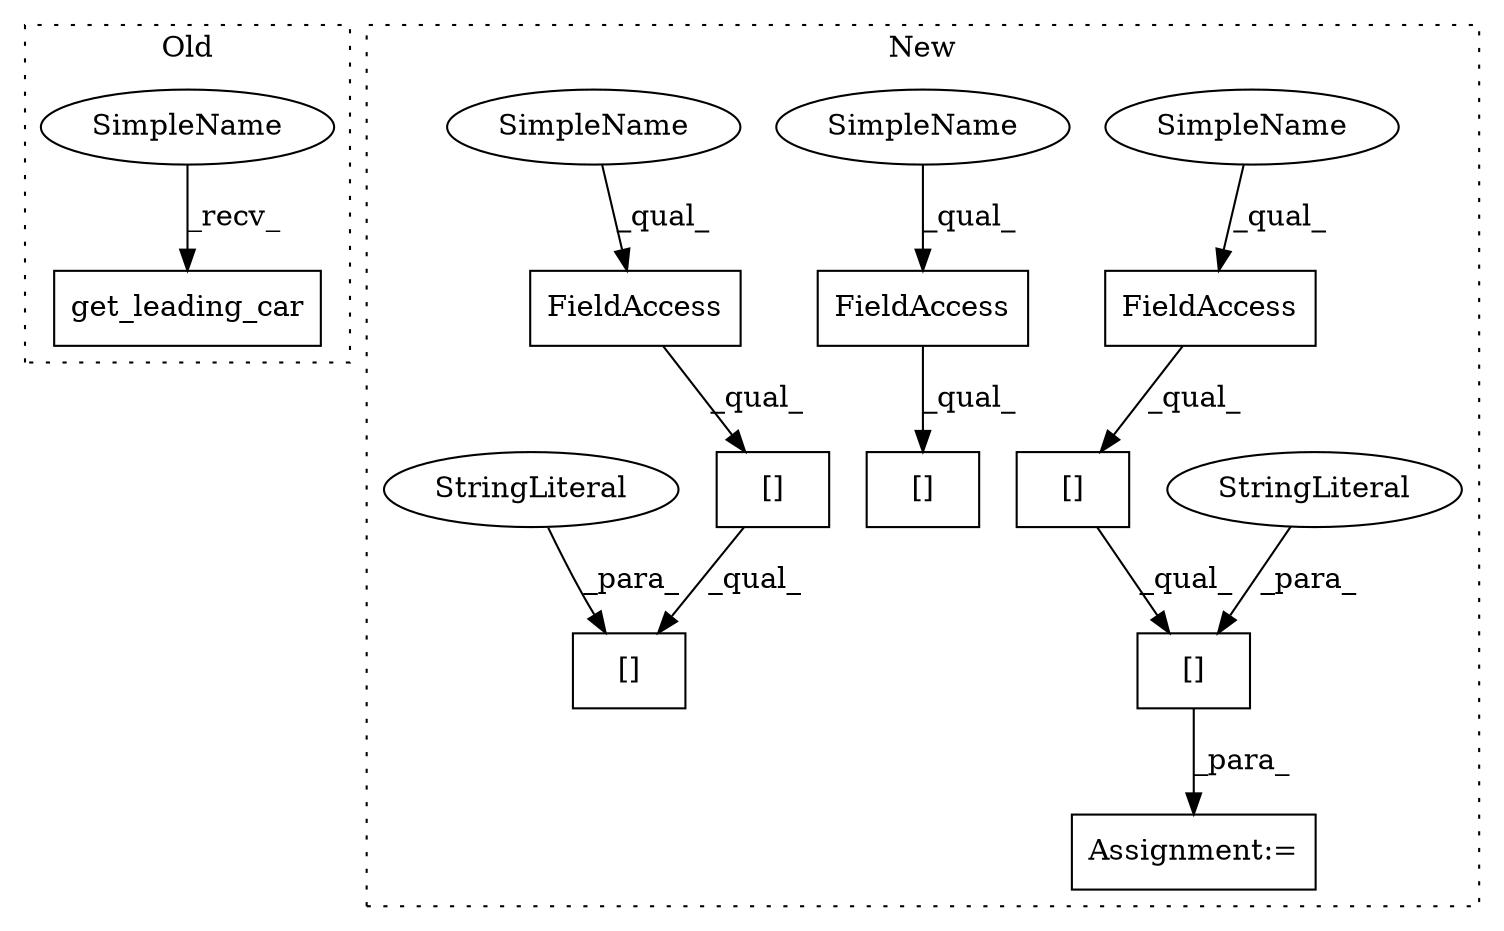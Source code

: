 digraph G {
subgraph cluster0 {
1 [label="get_leading_car" a="32" s="2717,2754" l="16,1" shape="box"];
13 [label="SimpleName" a="42" s="2713" l="3" shape="ellipse"];
label = "Old";
style="dotted";
}
subgraph cluster1 {
2 [label="[]" a="2" s="2974,2995" l="13,1" shape="box"];
3 [label="FieldAccess" a="22" s="2974" l="12" shape="box"];
4 [label="[]" a="2" s="2974,3016" l="23,1" shape="box"];
5 [label="StringLiteral" a="45" s="2997" l="19" shape="ellipse"];
6 [label="FieldAccess" a="22" s="2709" l="12" shape="box"];
7 [label="[]" a="2" s="2709,2729" l="13,1" shape="box"];
8 [label="Assignment:=" a="7" s="2973" l="1" shape="box"];
9 [label="[]" a="2" s="2709,2750" l="22,1" shape="box"];
10 [label="StringLiteral" a="45" s="2731" l="19" shape="ellipse"];
11 [label="FieldAccess" a="22" s="2811" l="12" shape="box"];
12 [label="[]" a="2" s="2811,2835" l="13,1" shape="box"];
14 [label="SimpleName" a="42" s="2811" l="3" shape="ellipse"];
15 [label="SimpleName" a="42" s="2974" l="3" shape="ellipse"];
16 [label="SimpleName" a="42" s="2709" l="3" shape="ellipse"];
label = "New";
style="dotted";
}
2 -> 4 [label="_qual_"];
3 -> 2 [label="_qual_"];
4 -> 8 [label="_para_"];
5 -> 4 [label="_para_"];
6 -> 7 [label="_qual_"];
7 -> 9 [label="_qual_"];
10 -> 9 [label="_para_"];
11 -> 12 [label="_qual_"];
13 -> 1 [label="_recv_"];
14 -> 11 [label="_qual_"];
15 -> 3 [label="_qual_"];
16 -> 6 [label="_qual_"];
}